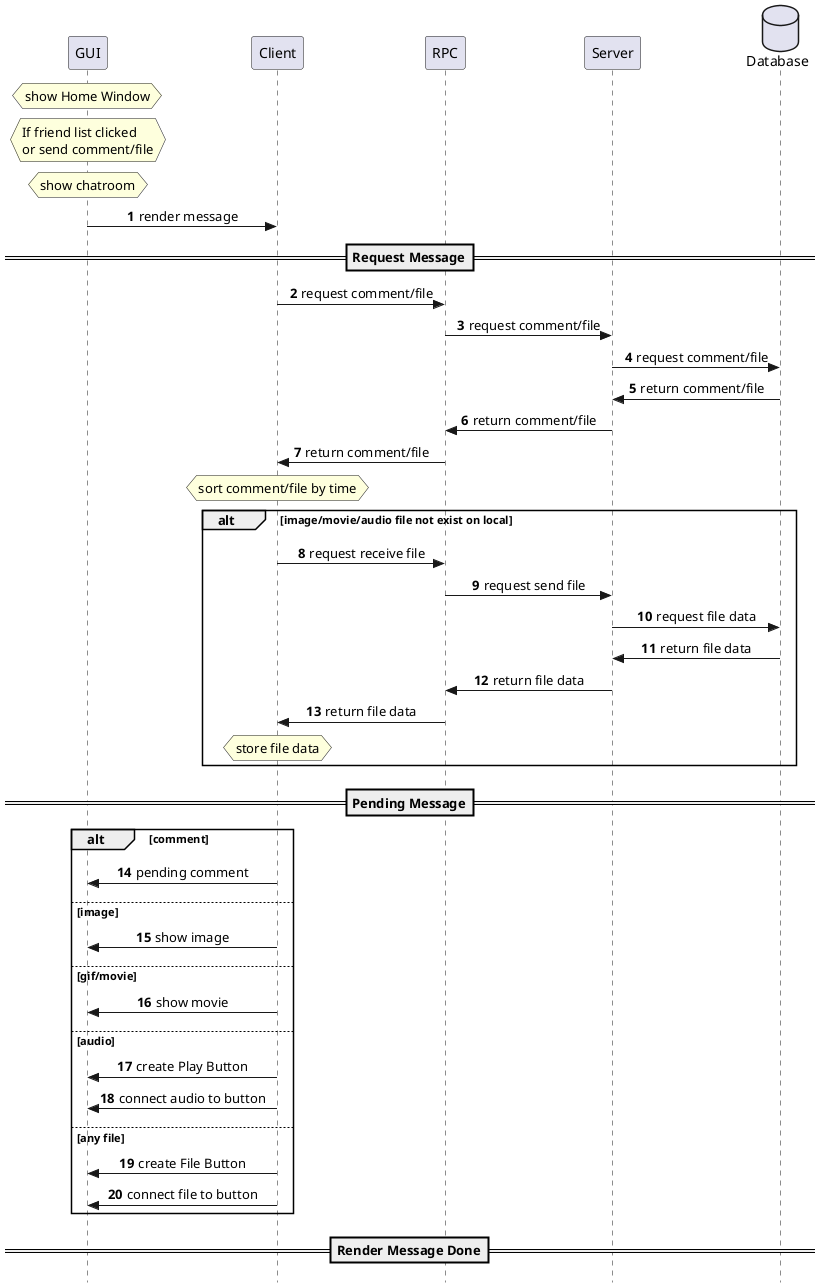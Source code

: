 @startuml
'https://plantuml.com/sequence-diagram
skinparam sequenceMessageAlign center
skinparam responseMessageBelowArrow false
skinparam style strictuml
hide unlinked
!pragma teoz true
autonumber

database "Database" as sql order 4
participant "Server" as server order 3
participant "RPC" as rpc order 2
participant "Client" as client order 1
participant "GUI" as gui order 0

hnote over gui: show Home Window
hnote over gui: If friend list clicked\nor send comment/file
hnote over gui: show chatroom
gui -> client: render message
==Request Message==
client -> rpc: request comment/file
rpc -> server: request comment/file
server -> sql: request comment/file
server <- sql: return comment/file
rpc <- server: return comment/file
client <- rpc: return comment/file
hnote over client: sort comment/file by time
alt image/movie/audio file not exist on local
    client -> rpc: request receive file
    rpc -> server: request send file
    server -> sql: request file data
    server <- sql: return file data
    rpc <- server: return file data
    client <- rpc: return file data
    hnote over client: store file data
end
==Pending Message==
alt comment
    gui <- client: pending comment
else image
    gui <- client: show image
else gif/movie
    gui <- client: show movie
else audio
    gui <- client: create Play Button
    gui <- client: connect audio to button
else any file
    gui <- client: create File Button
    gui <- client: connect file to button
end
==Render Message Done==

@enduml
